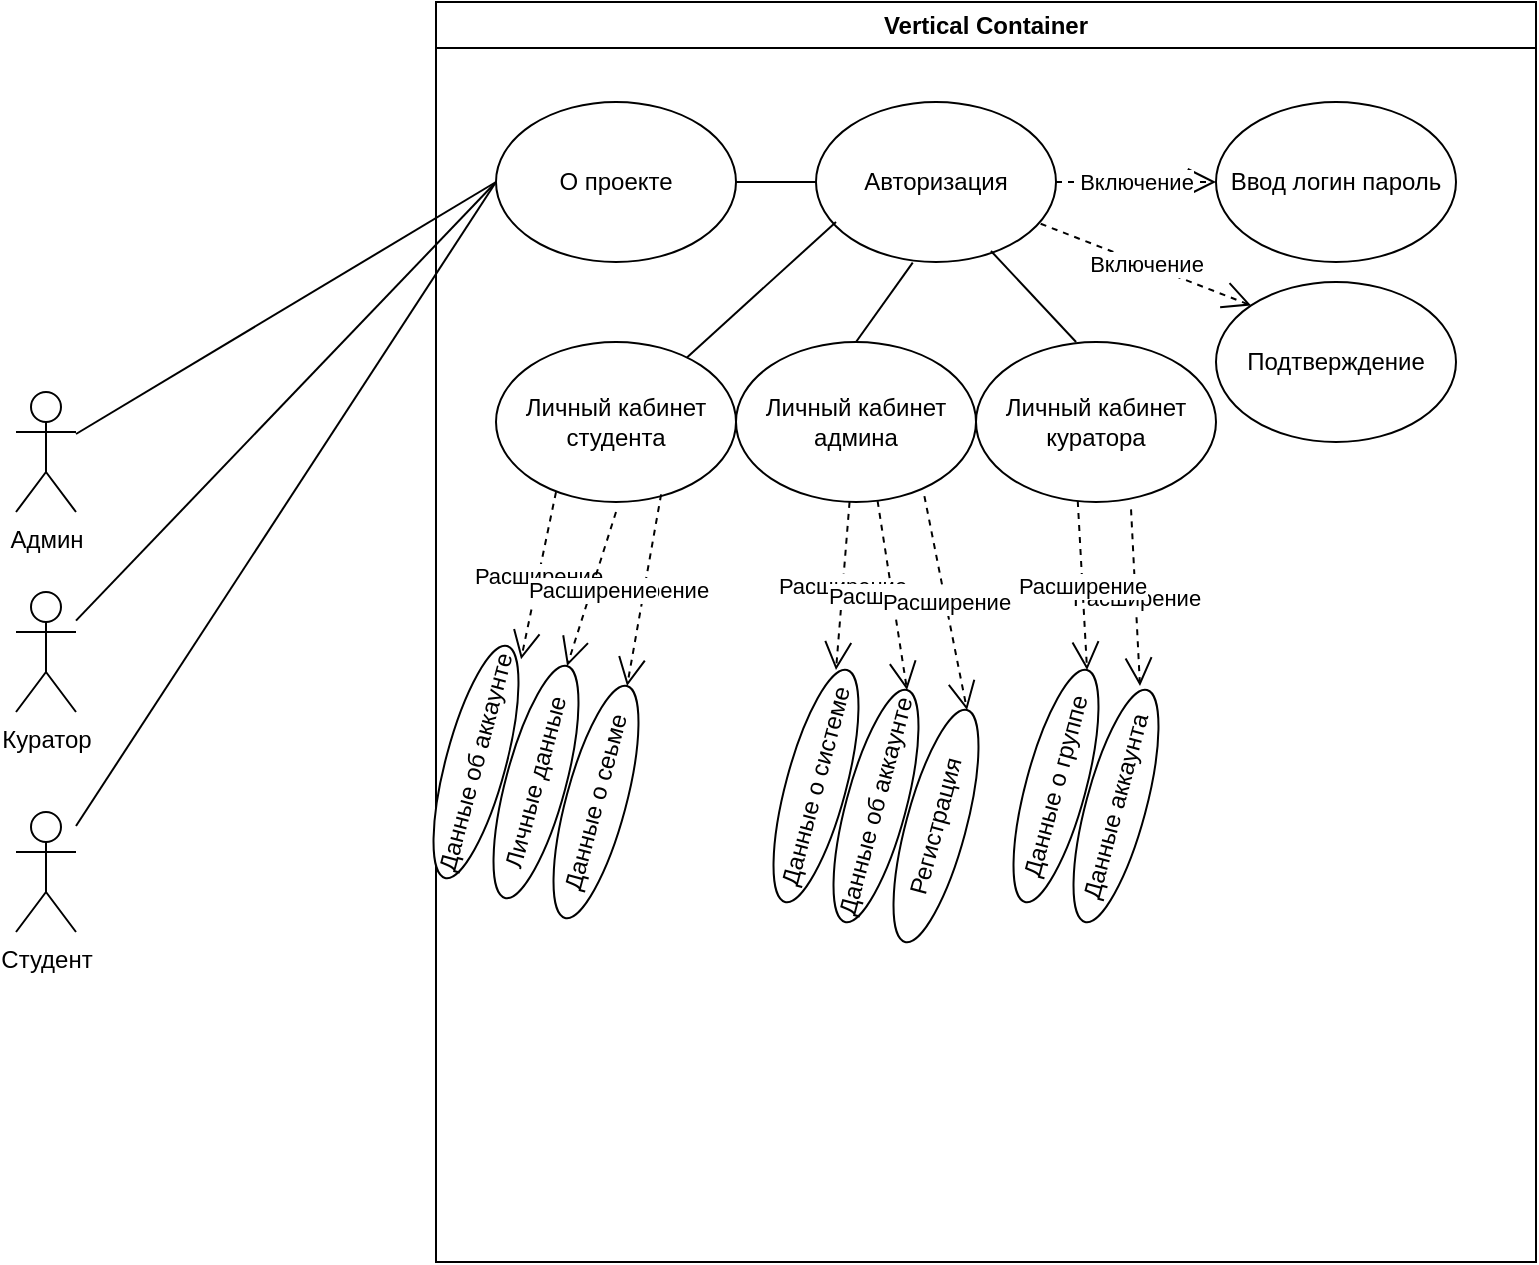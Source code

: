<mxfile version="22.1.21" type="github">
  <diagram name="Страница — 1" id="2EjfhrRVxZFZ72_2JJn5">
    <mxGraphModel dx="1155" dy="1828" grid="1" gridSize="10" guides="1" tooltips="1" connect="1" arrows="1" fold="1" page="1" pageScale="1" pageWidth="827" pageHeight="1169" math="0" shadow="0">
      <root>
        <mxCell id="0" />
        <mxCell id="1" parent="0" />
        <mxCell id="GD2ilqMYgOS2reLKPpe2-1" value="Куратор" style="shape=umlActor;verticalLabelPosition=bottom;verticalAlign=top;html=1;outlineConnect=0;" vertex="1" parent="1">
          <mxGeometry x="40" y="250" width="30" height="60" as="geometry" />
        </mxCell>
        <mxCell id="GD2ilqMYgOS2reLKPpe2-2" value="Vertical Container" style="swimlane;whiteSpace=wrap;html=1;" vertex="1" parent="1">
          <mxGeometry x="250" y="-45" width="550" height="630" as="geometry" />
        </mxCell>
        <mxCell id="GD2ilqMYgOS2reLKPpe2-8" value="О проекте" style="ellipse;whiteSpace=wrap;html=1;" vertex="1" parent="GD2ilqMYgOS2reLKPpe2-2">
          <mxGeometry x="30" y="50" width="120" height="80" as="geometry" />
        </mxCell>
        <mxCell id="GD2ilqMYgOS2reLKPpe2-9" value="Авторизация" style="ellipse;whiteSpace=wrap;html=1;" vertex="1" parent="GD2ilqMYgOS2reLKPpe2-2">
          <mxGeometry x="190" y="50" width="120" height="80" as="geometry" />
        </mxCell>
        <mxCell id="GD2ilqMYgOS2reLKPpe2-10" value="Включение" style="endArrow=open;endSize=12;dashed=1;html=1;rounded=0;exitX=1;exitY=0.5;exitDx=0;exitDy=0;" edge="1" parent="GD2ilqMYgOS2reLKPpe2-2" source="GD2ilqMYgOS2reLKPpe2-9">
          <mxGeometry width="160" relative="1" as="geometry">
            <mxPoint x="200" y="160" as="sourcePoint" />
            <mxPoint x="390" y="90" as="targetPoint" />
          </mxGeometry>
        </mxCell>
        <mxCell id="GD2ilqMYgOS2reLKPpe2-12" value="Ввод логин пароль" style="ellipse;whiteSpace=wrap;html=1;" vertex="1" parent="GD2ilqMYgOS2reLKPpe2-2">
          <mxGeometry x="390" y="50" width="120" height="80" as="geometry" />
        </mxCell>
        <mxCell id="GD2ilqMYgOS2reLKPpe2-13" value="Подтверждение" style="ellipse;whiteSpace=wrap;html=1;" vertex="1" parent="GD2ilqMYgOS2reLKPpe2-2">
          <mxGeometry x="390" y="140" width="120" height="80" as="geometry" />
        </mxCell>
        <mxCell id="GD2ilqMYgOS2reLKPpe2-14" value="Включение" style="endArrow=open;endSize=12;dashed=1;html=1;rounded=0;exitX=0.936;exitY=0.761;exitDx=0;exitDy=0;exitPerimeter=0;entryX=0;entryY=0;entryDx=0;entryDy=0;" edge="1" parent="GD2ilqMYgOS2reLKPpe2-2" source="GD2ilqMYgOS2reLKPpe2-9" target="GD2ilqMYgOS2reLKPpe2-13">
          <mxGeometry width="160" relative="1" as="geometry">
            <mxPoint x="320" y="100" as="sourcePoint" />
            <mxPoint x="400" y="100" as="targetPoint" />
          </mxGeometry>
        </mxCell>
        <mxCell id="GD2ilqMYgOS2reLKPpe2-15" value="" style="endArrow=none;html=1;rounded=0;exitX=1;exitY=0.5;exitDx=0;exitDy=0;entryX=0;entryY=0.5;entryDx=0;entryDy=0;" edge="1" parent="GD2ilqMYgOS2reLKPpe2-2" source="GD2ilqMYgOS2reLKPpe2-8" target="GD2ilqMYgOS2reLKPpe2-9">
          <mxGeometry width="50" height="50" relative="1" as="geometry">
            <mxPoint x="120" y="200" as="sourcePoint" />
            <mxPoint x="170" y="150" as="targetPoint" />
          </mxGeometry>
        </mxCell>
        <mxCell id="GD2ilqMYgOS2reLKPpe2-19" value="Личный кабинет студента" style="ellipse;whiteSpace=wrap;html=1;" vertex="1" parent="GD2ilqMYgOS2reLKPpe2-2">
          <mxGeometry x="30" y="170" width="120" height="80" as="geometry" />
        </mxCell>
        <mxCell id="GD2ilqMYgOS2reLKPpe2-21" value="Личный кабинет куратора" style="ellipse;whiteSpace=wrap;html=1;" vertex="1" parent="GD2ilqMYgOS2reLKPpe2-2">
          <mxGeometry x="270" y="170" width="120" height="80" as="geometry" />
        </mxCell>
        <mxCell id="GD2ilqMYgOS2reLKPpe2-20" value="Личный кабинет админа" style="ellipse;whiteSpace=wrap;html=1;" vertex="1" parent="GD2ilqMYgOS2reLKPpe2-2">
          <mxGeometry x="150" y="170" width="120" height="80" as="geometry" />
        </mxCell>
        <mxCell id="GD2ilqMYgOS2reLKPpe2-22" value="" style="endArrow=none;html=1;rounded=0;" edge="1" parent="GD2ilqMYgOS2reLKPpe2-2" source="GD2ilqMYgOS2reLKPpe2-19">
          <mxGeometry width="50" height="50" relative="1" as="geometry">
            <mxPoint x="150" y="160" as="sourcePoint" />
            <mxPoint x="200" y="110" as="targetPoint" />
          </mxGeometry>
        </mxCell>
        <mxCell id="GD2ilqMYgOS2reLKPpe2-23" value="" style="endArrow=none;html=1;rounded=0;entryX=0.403;entryY=1.004;entryDx=0;entryDy=0;entryPerimeter=0;exitX=0.5;exitY=0;exitDx=0;exitDy=0;" edge="1" parent="GD2ilqMYgOS2reLKPpe2-2" source="GD2ilqMYgOS2reLKPpe2-20" target="GD2ilqMYgOS2reLKPpe2-9">
          <mxGeometry width="50" height="50" relative="1" as="geometry">
            <mxPoint x="210" y="160" as="sourcePoint" />
            <mxPoint x="210" y="120" as="targetPoint" />
          </mxGeometry>
        </mxCell>
        <mxCell id="GD2ilqMYgOS2reLKPpe2-24" value="" style="endArrow=none;html=1;rounded=0;entryX=0.729;entryY=0.931;entryDx=0;entryDy=0;entryPerimeter=0;exitX=0.417;exitY=0;exitDx=0;exitDy=0;exitPerimeter=0;" edge="1" parent="GD2ilqMYgOS2reLKPpe2-2" source="GD2ilqMYgOS2reLKPpe2-21" target="GD2ilqMYgOS2reLKPpe2-9">
          <mxGeometry width="50" height="50" relative="1" as="geometry">
            <mxPoint x="220" y="180" as="sourcePoint" />
            <mxPoint x="248" y="140" as="targetPoint" />
          </mxGeometry>
        </mxCell>
        <mxCell id="GD2ilqMYgOS2reLKPpe2-25" value="Данные об аккаунте" style="ellipse;whiteSpace=wrap;html=1;rotation=-75;" vertex="1" parent="GD2ilqMYgOS2reLKPpe2-2">
          <mxGeometry x="-40" y="365" width="120" height="30" as="geometry" />
        </mxCell>
        <mxCell id="GD2ilqMYgOS2reLKPpe2-27" value="Личные данные" style="ellipse;whiteSpace=wrap;html=1;rotation=-75;" vertex="1" parent="GD2ilqMYgOS2reLKPpe2-2">
          <mxGeometry x="-10" y="375" width="120" height="30" as="geometry" />
        </mxCell>
        <mxCell id="GD2ilqMYgOS2reLKPpe2-30" value="Данные о сеьме" style="ellipse;whiteSpace=wrap;html=1;rotation=-75;" vertex="1" parent="GD2ilqMYgOS2reLKPpe2-2">
          <mxGeometry x="20" y="385" width="120" height="30" as="geometry" />
        </mxCell>
        <mxCell id="GD2ilqMYgOS2reLKPpe2-33" value="Данные о группе" style="ellipse;whiteSpace=wrap;html=1;rotation=-75;" vertex="1" parent="GD2ilqMYgOS2reLKPpe2-2">
          <mxGeometry x="250" y="377" width="120" height="30" as="geometry" />
        </mxCell>
        <mxCell id="GD2ilqMYgOS2reLKPpe2-34" value="Данные аккаунта" style="ellipse;whiteSpace=wrap;html=1;rotation=-75;" vertex="1" parent="GD2ilqMYgOS2reLKPpe2-2">
          <mxGeometry x="280" y="387" width="120" height="30" as="geometry" />
        </mxCell>
        <mxCell id="GD2ilqMYgOS2reLKPpe2-39" value="Данные о системе" style="ellipse;whiteSpace=wrap;html=1;rotation=-75;" vertex="1" parent="GD2ilqMYgOS2reLKPpe2-2">
          <mxGeometry x="130" y="377" width="120" height="30" as="geometry" />
        </mxCell>
        <mxCell id="GD2ilqMYgOS2reLKPpe2-40" value="Данные об аккаунте" style="ellipse;whiteSpace=wrap;html=1;rotation=-75;" vertex="1" parent="GD2ilqMYgOS2reLKPpe2-2">
          <mxGeometry x="160" y="387" width="120" height="30" as="geometry" />
        </mxCell>
        <mxCell id="GD2ilqMYgOS2reLKPpe2-43" value="Регистрация" style="ellipse;whiteSpace=wrap;html=1;rotation=-75;" vertex="1" parent="GD2ilqMYgOS2reLKPpe2-2">
          <mxGeometry x="190" y="397" width="120" height="30" as="geometry" />
        </mxCell>
        <mxCell id="GD2ilqMYgOS2reLKPpe2-45" value="Расширение" style="endArrow=open;endSize=12;dashed=1;html=1;rounded=0;exitX=0.25;exitY=0.938;exitDx=0;exitDy=0;entryX=0.962;entryY=0.782;entryDx=0;entryDy=0;entryPerimeter=0;exitPerimeter=0;" edge="1" parent="GD2ilqMYgOS2reLKPpe2-2" source="GD2ilqMYgOS2reLKPpe2-19" target="GD2ilqMYgOS2reLKPpe2-25">
          <mxGeometry width="160" relative="1" as="geometry">
            <mxPoint x="70" y="305" as="sourcePoint" />
            <mxPoint x="176" y="346" as="targetPoint" />
          </mxGeometry>
        </mxCell>
        <mxCell id="GD2ilqMYgOS2reLKPpe2-48" value="Расширение" style="endArrow=open;endSize=12;dashed=1;html=1;rounded=0;entryX=0.988;entryY=0.322;entryDx=0;entryDy=0;entryPerimeter=0;" edge="1" parent="GD2ilqMYgOS2reLKPpe2-2" source="GD2ilqMYgOS2reLKPpe2-20" target="GD2ilqMYgOS2reLKPpe2-39">
          <mxGeometry width="160" relative="1" as="geometry">
            <mxPoint x="460" y="315" as="sourcePoint" />
            <mxPoint x="566" y="356" as="targetPoint" />
          </mxGeometry>
        </mxCell>
        <mxCell id="GD2ilqMYgOS2reLKPpe2-49" value="Расширение" style="endArrow=open;endSize=12;dashed=1;html=1;rounded=0;exitX=0.59;exitY=0.994;exitDx=0;exitDy=0;exitPerimeter=0;entryX=1;entryY=0.5;entryDx=0;entryDy=0;" edge="1" parent="GD2ilqMYgOS2reLKPpe2-2" source="GD2ilqMYgOS2reLKPpe2-20" target="GD2ilqMYgOS2reLKPpe2-40">
          <mxGeometry width="160" relative="1" as="geometry">
            <mxPoint x="470" y="325" as="sourcePoint" />
            <mxPoint x="400" y="295" as="targetPoint" />
          </mxGeometry>
        </mxCell>
        <mxCell id="GD2ilqMYgOS2reLKPpe2-47" value="Расширение" style="endArrow=open;endSize=12;dashed=1;html=1;rounded=0;exitX=0.688;exitY=0.952;exitDx=0;exitDy=0;entryX=1;entryY=0.5;entryDx=0;entryDy=0;exitPerimeter=0;" edge="1" parent="GD2ilqMYgOS2reLKPpe2-2" source="GD2ilqMYgOS2reLKPpe2-19" target="GD2ilqMYgOS2reLKPpe2-30">
          <mxGeometry width="160" relative="1" as="geometry">
            <mxPoint x="145.529" y="337.044" as="sourcePoint" />
            <mxPoint x="140" y="250" as="targetPoint" />
          </mxGeometry>
        </mxCell>
        <mxCell id="GD2ilqMYgOS2reLKPpe2-46" value="Расширение" style="endArrow=open;endSize=12;dashed=1;html=1;rounded=0;entryX=1;entryY=0.5;entryDx=0;entryDy=0;" edge="1" parent="GD2ilqMYgOS2reLKPpe2-2" target="GD2ilqMYgOS2reLKPpe2-27">
          <mxGeometry width="160" relative="1" as="geometry">
            <mxPoint x="90" y="255" as="sourcePoint" />
            <mxPoint x="140" y="265" as="targetPoint" />
          </mxGeometry>
        </mxCell>
        <mxCell id="GD2ilqMYgOS2reLKPpe2-50" value="Расширение" style="endArrow=open;endSize=12;dashed=1;html=1;rounded=0;exitX=0.785;exitY=0.963;exitDx=0;exitDy=0;exitPerimeter=0;entryX=1;entryY=0.5;entryDx=0;entryDy=0;" edge="1" parent="GD2ilqMYgOS2reLKPpe2-2" source="GD2ilqMYgOS2reLKPpe2-20" target="GD2ilqMYgOS2reLKPpe2-43">
          <mxGeometry width="160" relative="1" as="geometry">
            <mxPoint x="480" y="335" as="sourcePoint" />
            <mxPoint x="586" y="376" as="targetPoint" />
          </mxGeometry>
        </mxCell>
        <mxCell id="GD2ilqMYgOS2reLKPpe2-52" value="Расширение" style="endArrow=open;endSize=12;dashed=1;html=1;rounded=0;exitX=0.646;exitY=1.046;exitDx=0;exitDy=0;exitPerimeter=0;entryX=1;entryY=0.5;entryDx=0;entryDy=0;" edge="1" parent="GD2ilqMYgOS2reLKPpe2-2" source="GD2ilqMYgOS2reLKPpe2-21">
          <mxGeometry width="160" relative="1" as="geometry">
            <mxPoint x="330" y="235" as="sourcePoint" />
            <mxPoint x="352" y="342" as="targetPoint" />
          </mxGeometry>
        </mxCell>
        <mxCell id="GD2ilqMYgOS2reLKPpe2-51" value="Расширение" style="endArrow=open;endSize=12;dashed=1;html=1;rounded=0;exitX=0.424;exitY=0.994;exitDx=0;exitDy=0;exitPerimeter=0;entryX=1;entryY=0.5;entryDx=0;entryDy=0;" edge="1" parent="GD2ilqMYgOS2reLKPpe2-2" source="GD2ilqMYgOS2reLKPpe2-21" target="GD2ilqMYgOS2reLKPpe2-33">
          <mxGeometry width="160" relative="1" as="geometry">
            <mxPoint x="280" y="258" as="sourcePoint" />
            <mxPoint x="302" y="365" as="targetPoint" />
          </mxGeometry>
        </mxCell>
        <mxCell id="GD2ilqMYgOS2reLKPpe2-3" value="Студент" style="shape=umlActor;verticalLabelPosition=bottom;verticalAlign=top;html=1;outlineConnect=0;" vertex="1" parent="1">
          <mxGeometry x="40" y="360" width="30" height="60" as="geometry" />
        </mxCell>
        <mxCell id="GD2ilqMYgOS2reLKPpe2-4" value="Админ" style="shape=umlActor;verticalLabelPosition=bottom;verticalAlign=top;html=1;outlineConnect=0;" vertex="1" parent="1">
          <mxGeometry x="40" y="150" width="30" height="60" as="geometry" />
        </mxCell>
        <mxCell id="GD2ilqMYgOS2reLKPpe2-16" value="" style="endArrow=none;html=1;rounded=0;entryX=0;entryY=0.5;entryDx=0;entryDy=0;" edge="1" parent="1" source="GD2ilqMYgOS2reLKPpe2-4" target="GD2ilqMYgOS2reLKPpe2-8">
          <mxGeometry width="50" height="50" relative="1" as="geometry">
            <mxPoint x="120" y="210" as="sourcePoint" />
            <mxPoint x="170" y="160" as="targetPoint" />
          </mxGeometry>
        </mxCell>
        <mxCell id="GD2ilqMYgOS2reLKPpe2-17" value="" style="endArrow=none;html=1;rounded=0;entryX=0;entryY=0.5;entryDx=0;entryDy=0;" edge="1" parent="1" source="GD2ilqMYgOS2reLKPpe2-1" target="GD2ilqMYgOS2reLKPpe2-8">
          <mxGeometry width="50" height="50" relative="1" as="geometry">
            <mxPoint x="110" y="310" as="sourcePoint" />
            <mxPoint x="160" y="260" as="targetPoint" />
          </mxGeometry>
        </mxCell>
        <mxCell id="GD2ilqMYgOS2reLKPpe2-18" value="" style="endArrow=none;html=1;rounded=0;entryX=0;entryY=0.5;entryDx=0;entryDy=0;" edge="1" parent="1" source="GD2ilqMYgOS2reLKPpe2-3" target="GD2ilqMYgOS2reLKPpe2-8">
          <mxGeometry width="50" height="50" relative="1" as="geometry">
            <mxPoint x="110" y="400" as="sourcePoint" />
            <mxPoint x="160" y="350" as="targetPoint" />
          </mxGeometry>
        </mxCell>
      </root>
    </mxGraphModel>
  </diagram>
</mxfile>
